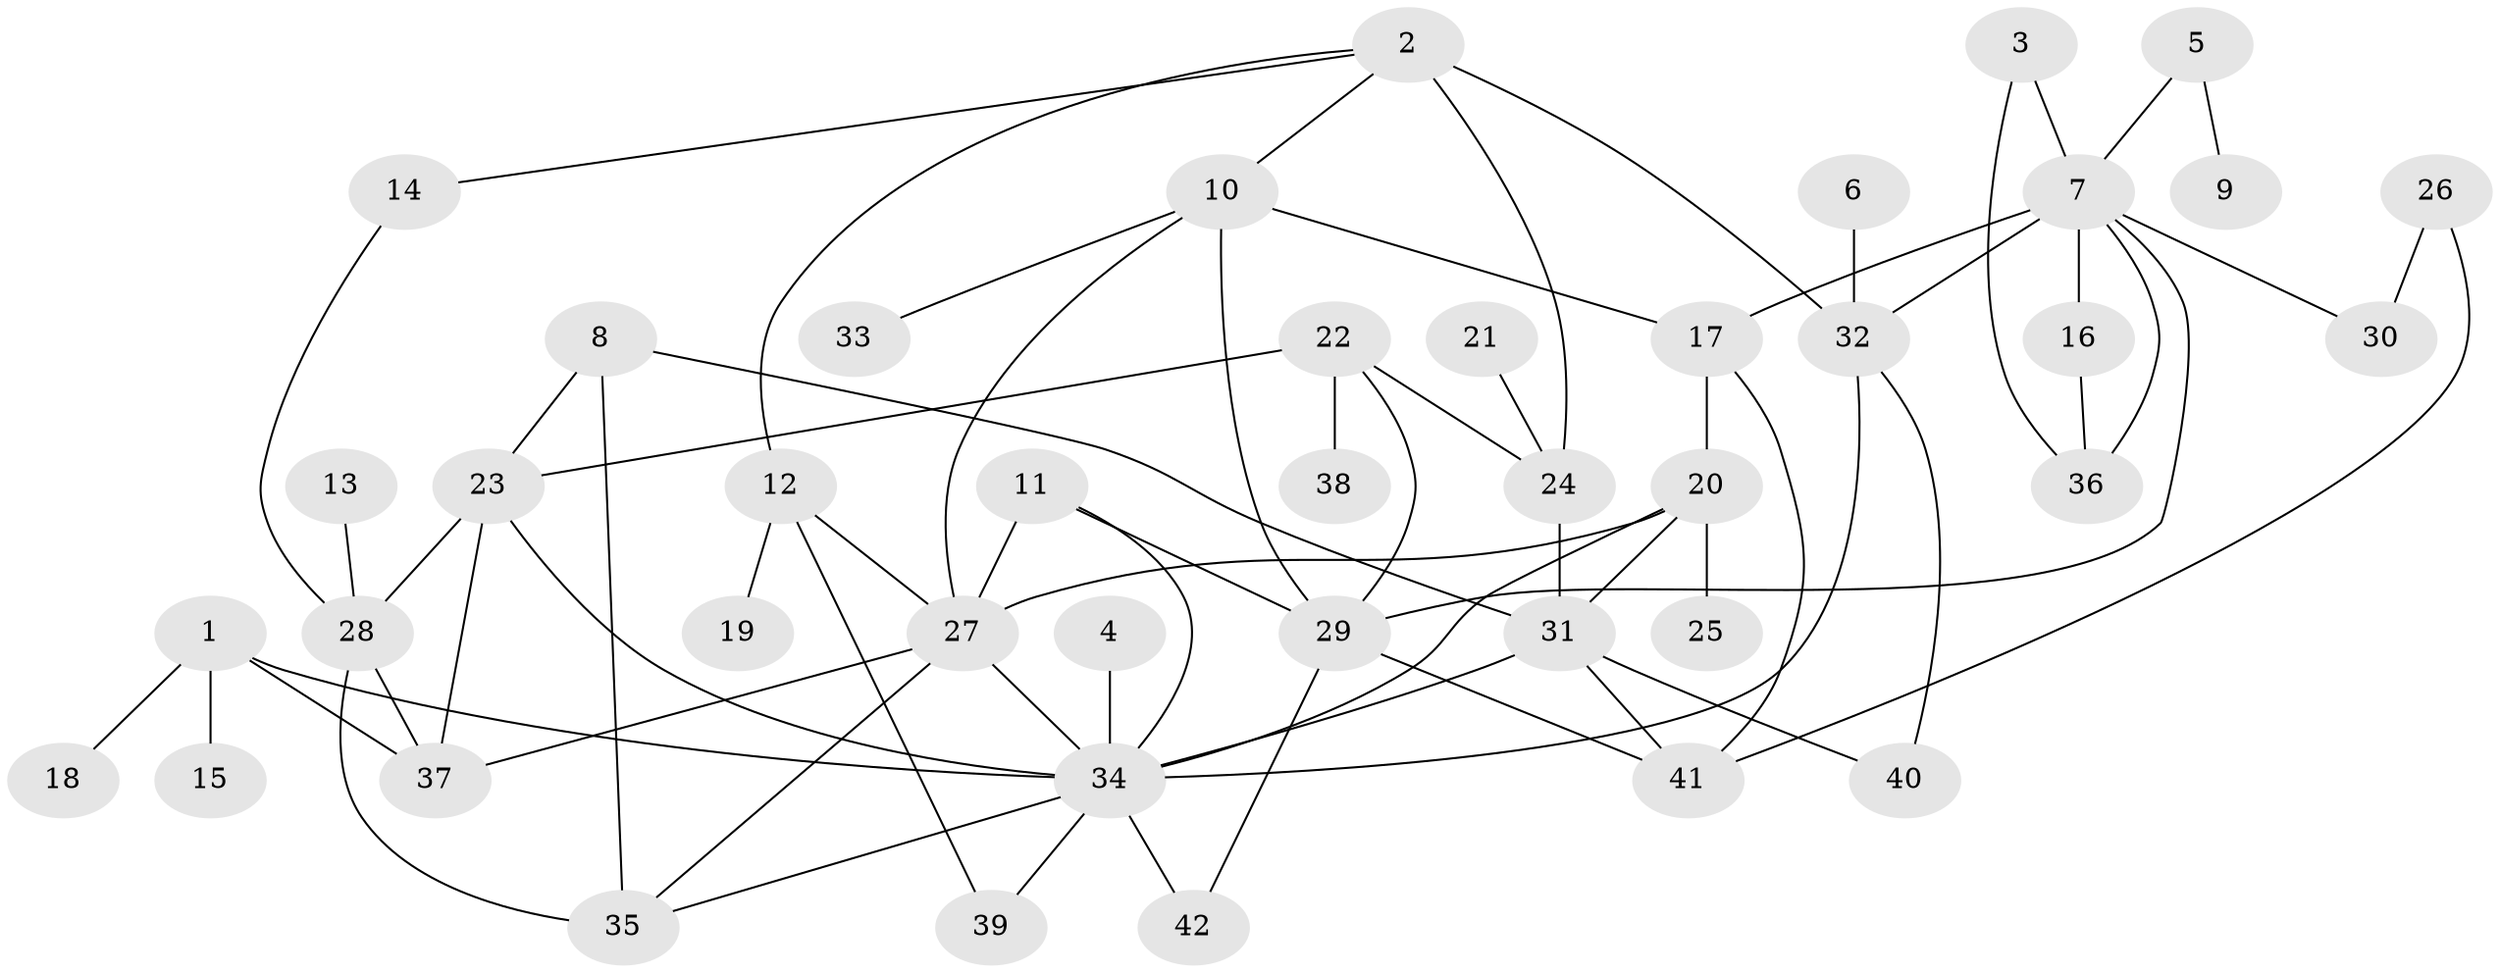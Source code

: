 // original degree distribution, {3: 0.21686746987951808, 6: 0.024096385542168676, 5: 0.0963855421686747, 7: 0.012048192771084338, 8: 0.012048192771084338, 2: 0.3253012048192771, 4: 0.08433734939759036, 1: 0.2289156626506024}
// Generated by graph-tools (version 1.1) at 2025/25/03/09/25 03:25:36]
// undirected, 42 vertices, 69 edges
graph export_dot {
graph [start="1"]
  node [color=gray90,style=filled];
  1;
  2;
  3;
  4;
  5;
  6;
  7;
  8;
  9;
  10;
  11;
  12;
  13;
  14;
  15;
  16;
  17;
  18;
  19;
  20;
  21;
  22;
  23;
  24;
  25;
  26;
  27;
  28;
  29;
  30;
  31;
  32;
  33;
  34;
  35;
  36;
  37;
  38;
  39;
  40;
  41;
  42;
  1 -- 15 [weight=1.0];
  1 -- 18 [weight=1.0];
  1 -- 34 [weight=1.0];
  1 -- 37 [weight=1.0];
  2 -- 10 [weight=1.0];
  2 -- 12 [weight=1.0];
  2 -- 14 [weight=1.0];
  2 -- 24 [weight=2.0];
  2 -- 32 [weight=1.0];
  3 -- 7 [weight=1.0];
  3 -- 36 [weight=1.0];
  4 -- 34 [weight=1.0];
  5 -- 7 [weight=1.0];
  5 -- 9 [weight=1.0];
  6 -- 32 [weight=1.0];
  7 -- 16 [weight=1.0];
  7 -- 17 [weight=1.0];
  7 -- 29 [weight=1.0];
  7 -- 30 [weight=1.0];
  7 -- 32 [weight=1.0];
  7 -- 36 [weight=1.0];
  8 -- 23 [weight=1.0];
  8 -- 31 [weight=1.0];
  8 -- 35 [weight=1.0];
  10 -- 17 [weight=1.0];
  10 -- 27 [weight=1.0];
  10 -- 29 [weight=1.0];
  10 -- 33 [weight=1.0];
  11 -- 27 [weight=1.0];
  11 -- 29 [weight=1.0];
  11 -- 34 [weight=1.0];
  12 -- 19 [weight=1.0];
  12 -- 27 [weight=1.0];
  12 -- 39 [weight=1.0];
  13 -- 28 [weight=1.0];
  14 -- 28 [weight=1.0];
  16 -- 36 [weight=1.0];
  17 -- 20 [weight=1.0];
  17 -- 41 [weight=1.0];
  20 -- 25 [weight=1.0];
  20 -- 27 [weight=1.0];
  20 -- 31 [weight=1.0];
  20 -- 34 [weight=1.0];
  21 -- 24 [weight=1.0];
  22 -- 23 [weight=1.0];
  22 -- 24 [weight=1.0];
  22 -- 29 [weight=1.0];
  22 -- 38 [weight=1.0];
  23 -- 28 [weight=1.0];
  23 -- 34 [weight=1.0];
  23 -- 37 [weight=1.0];
  24 -- 31 [weight=1.0];
  26 -- 30 [weight=1.0];
  26 -- 41 [weight=1.0];
  27 -- 34 [weight=1.0];
  27 -- 35 [weight=1.0];
  27 -- 37 [weight=1.0];
  28 -- 35 [weight=1.0];
  28 -- 37 [weight=1.0];
  29 -- 41 [weight=1.0];
  29 -- 42 [weight=1.0];
  31 -- 34 [weight=1.0];
  31 -- 40 [weight=1.0];
  31 -- 41 [weight=1.0];
  32 -- 34 [weight=1.0];
  32 -- 40 [weight=1.0];
  34 -- 35 [weight=1.0];
  34 -- 39 [weight=1.0];
  34 -- 42 [weight=1.0];
}
